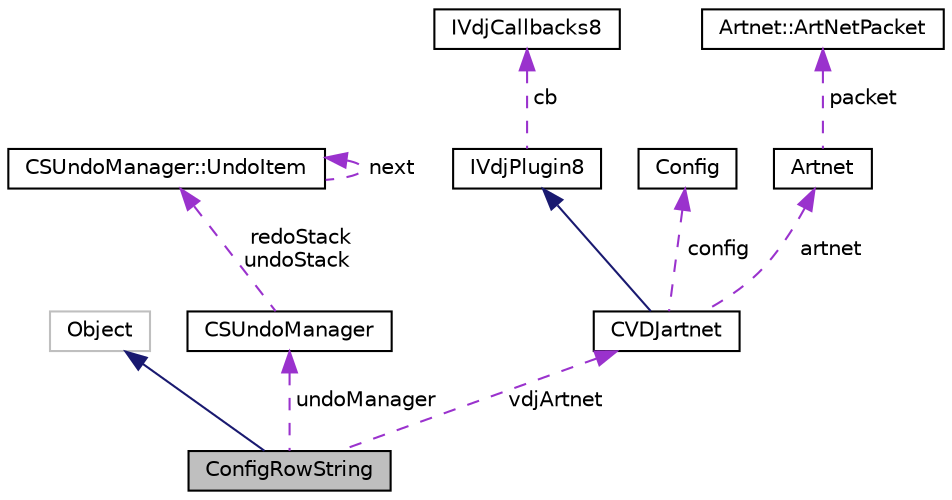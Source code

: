 digraph "ConfigRowString"
{
  edge [fontname="Helvetica",fontsize="10",labelfontname="Helvetica",labelfontsize="10"];
  node [fontname="Helvetica",fontsize="10",shape=record];
  Node2 [label="ConfigRowString",height=0.2,width=0.4,color="black", fillcolor="grey75", style="filled", fontcolor="black"];
  Node3 -> Node2 [dir="back",color="midnightblue",fontsize="10",style="solid",fontname="Helvetica"];
  Node3 [label="Object",height=0.2,width=0.4,color="grey75", fillcolor="white", style="filled"];
  Node4 -> Node2 [dir="back",color="darkorchid3",fontsize="10",style="dashed",label=" undoManager" ,fontname="Helvetica"];
  Node4 [label="CSUndoManager",height=0.2,width=0.4,color="black", fillcolor="white", style="filled",URL="$classCSUndoManager.html"];
  Node5 -> Node4 [dir="back",color="darkorchid3",fontsize="10",style="dashed",label=" redoStack\nundoStack" ,fontname="Helvetica"];
  Node5 [label="CSUndoManager::UndoItem",height=0.2,width=0.4,color="black", fillcolor="white", style="filled",URL="$classCSUndoManager_1_1UndoItem.html"];
  Node5 -> Node5 [dir="back",color="darkorchid3",fontsize="10",style="dashed",label=" next" ,fontname="Helvetica"];
  Node6 -> Node2 [dir="back",color="darkorchid3",fontsize="10",style="dashed",label=" vdjArtnet" ,fontname="Helvetica"];
  Node6 [label="CVDJartnet",height=0.2,width=0.4,color="black", fillcolor="white", style="filled",URL="$classCVDJartnet.html"];
  Node7 -> Node6 [dir="back",color="midnightblue",fontsize="10",style="solid",fontname="Helvetica"];
  Node7 [label="IVdjPlugin8",height=0.2,width=0.4,color="black", fillcolor="white", style="filled",URL="$classIVdjPlugin8.html"];
  Node8 -> Node7 [dir="back",color="darkorchid3",fontsize="10",style="dashed",label=" cb" ,fontname="Helvetica"];
  Node8 [label="IVdjCallbacks8",height=0.2,width=0.4,color="black", fillcolor="white", style="filled",URL="$structIVdjCallbacks8.html"];
  Node9 -> Node6 [dir="back",color="darkorchid3",fontsize="10",style="dashed",label=" config" ,fontname="Helvetica"];
  Node9 [label="Config",height=0.2,width=0.4,color="black", fillcolor="white", style="filled",URL="$classConfig.html",tooltip="A config parser and writer. "];
  Node10 -> Node6 [dir="back",color="darkorchid3",fontsize="10",style="dashed",label=" artnet" ,fontname="Helvetica"];
  Node10 [label="Artnet",height=0.2,width=0.4,color="black", fillcolor="white", style="filled",URL="$classArtnet.html"];
  Node11 -> Node10 [dir="back",color="darkorchid3",fontsize="10",style="dashed",label=" packet" ,fontname="Helvetica"];
  Node11 [label="Artnet::ArtNetPacket",height=0.2,width=0.4,color="black", fillcolor="white", style="filled",URL="$structArtnet_1_1ArtNetPacket.html",tooltip="An Art-Net packet. "];
}
